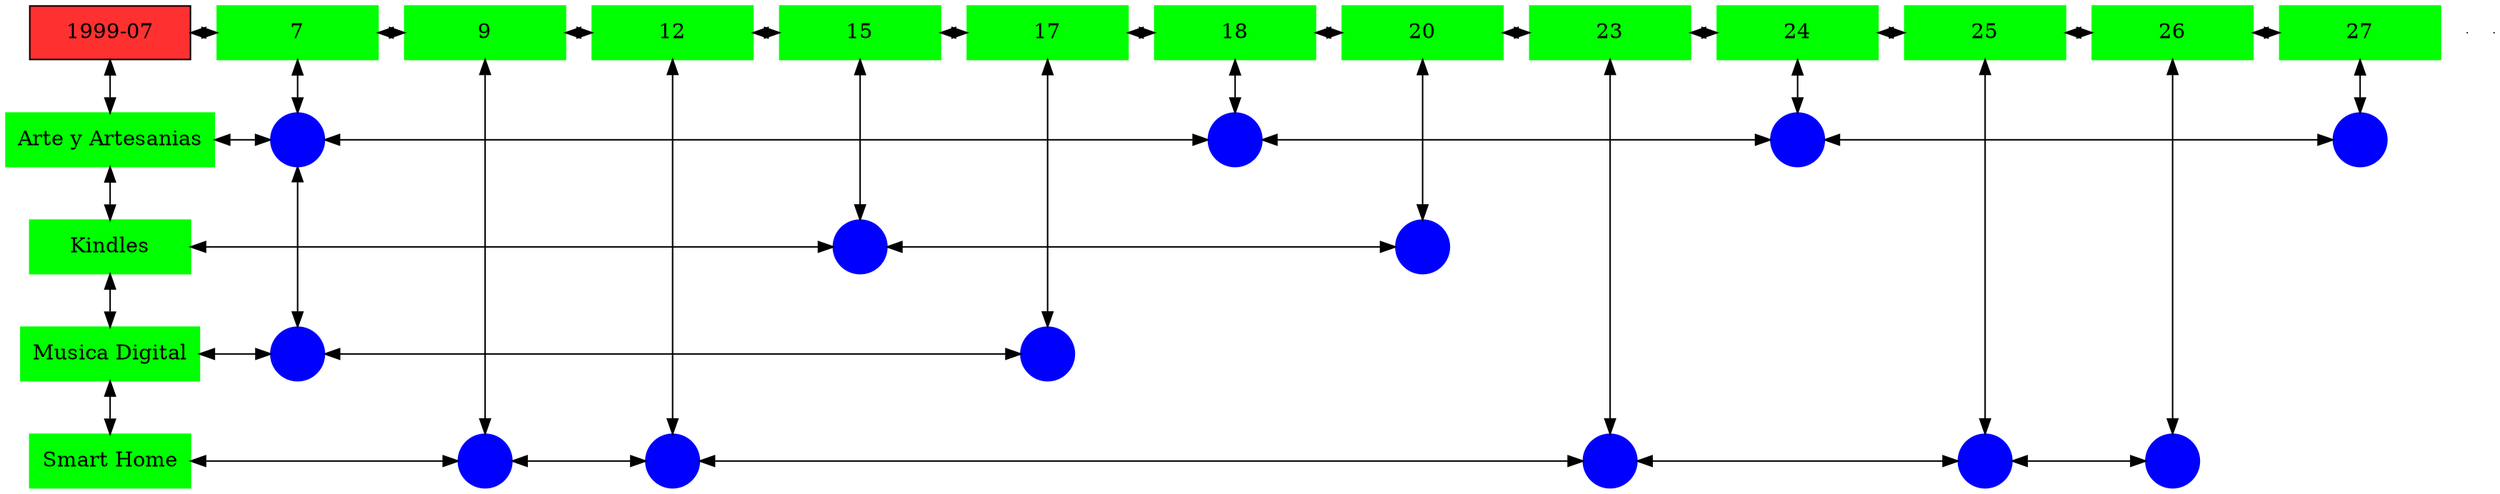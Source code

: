 digraph G{
node[shape="box"];
nodeMt[ label = "1999-07", width = 1.5, style = filled, fillcolor = firebrick1, group = 1 ];
e0[ shape = point, width = 0 ];
e1[ shape = point, width = 0 ];
node0xc001ff3310[label="7",color=green,style =filled,width = 1.5 group=7];
nodeMt->node0xc001ff3310[dir="both"];
{rank=same;nodeMt;node0xc001ff3310;}
node0xc001ec1400[label="9",color=green,style =filled,width = 1.5 group=9];
node0xc001ff3310->node0xc001ec1400[dir="both"];
{rank=same;node0xc001ff3310;node0xc001ec1400;}
node0xc0021b5d60[label="12",color=green,style =filled,width = 1.5 group=12];
node0xc001ec1400->node0xc0021b5d60[dir="both"];
{rank=same;node0xc001ec1400;node0xc0021b5d60;}
node0xc001f927d0[label="15",color=green,style =filled,width = 1.5 group=15];
node0xc0021b5d60->node0xc001f927d0[dir="both"];
{rank=same;node0xc0021b5d60;node0xc001f927d0;}
node0xc00225de50[label="17",color=green,style =filled,width = 1.5 group=17];
node0xc001f927d0->node0xc00225de50[dir="both"];
{rank=same;node0xc001f927d0;node0xc00225de50;}
node0xc002050c30[label="18",color=green,style =filled,width = 1.5 group=18];
node0xc00225de50->node0xc002050c30[dir="both"];
{rank=same;node0xc00225de50;node0xc002050c30;}
node0xc001e3fd60[label="20",color=green,style =filled,width = 1.5 group=20];
node0xc002050c30->node0xc001e3fd60[dir="both"];
{rank=same;node0xc002050c30;node0xc001e3fd60;}
node0xc002062c30[label="23",color=green,style =filled,width = 1.5 group=23];
node0xc001e3fd60->node0xc002062c30[dir="both"];
{rank=same;node0xc001e3fd60;node0xc002062c30;}
node0xc001eda500[label="24",color=green,style =filled,width = 1.5 group=24];
node0xc002062c30->node0xc001eda500[dir="both"];
{rank=same;node0xc002062c30;node0xc001eda500;}
node0xc00217ab90[label="25",color=green,style =filled,width = 1.5 group=25];
node0xc001eda500->node0xc00217ab90[dir="both"];
{rank=same;node0xc001eda500;node0xc00217ab90;}
node0xc00206c230[label="26",color=green,style =filled,width = 1.5 group=26];
node0xc00217ab90->node0xc00206c230[dir="both"];
{rank=same;node0xc00217ab90;node0xc00206c230;}
node0xc001fdf950[label="27",color=green,style =filled,width = 1.5 group=27];
node0xc00206c230->node0xc001fdf950[dir="both"];
{rank=same;node0xc00206c230;node0xc001fdf950;}
node0xc001eda4b0[label="Arte y Artesanias",color=green,style =filled width = 1.5 group=1];
node0xc00200cd00[label="",color=blue,style =filled, width = 0.5 group=7 shape=circle];
node0xc001eda4b0->node0xc00200cd00[dir="both"];
{rank=same;node0xc001eda4b0;node0xc00200cd00;}
node0xc00204cc80[label="",color=blue,style =filled, width = 0.5 group=18 shape=circle];
node0xc00200cd00->node0xc00204cc80[dir="both"];
{rank=same;node0xc00204cc80;node0xc00200cd00;}
node0xc001ed3080[label="",color=blue,style =filled, width = 0.5 group=24 shape=circle];
node0xc00204cc80->node0xc001ed3080[dir="both"];
{rank=same;node0xc001ed3080;node0xc00204cc80;}
node0xc001fdd400[label="",color=blue,style =filled, width = 0.5 group=27 shape=circle];
node0xc001ed3080->node0xc001fdd400[dir="both"];
{rank=same;node0xc001fdd400;node0xc001ed3080;}
node0xc001e3fd10[label="Kindles",color=green,style =filled width = 1.5 group=1];
node0xc0021c2a80[label="",color=blue,style =filled, width = 0.5 group=15 shape=circle];
node0xc001e3fd10->node0xc0021c2a80[dir="both"];
{rank=same;node0xc001e3fd10;node0xc0021c2a80;}
node0xc001e44100[label="",color=blue,style =filled, width = 0.5 group=20 shape=circle];
node0xc0021c2a80->node0xc001e44100[dir="both"];
{rank=same;node0xc001e44100;node0xc0021c2a80;}
node0xc001ff32c0[label="Musica Digital",color=green,style =filled width = 1.5 group=1];
node0xc0020ea600[label="",color=blue,style =filled, width = 0.5 group=7 shape=circle];
node0xc001ff32c0->node0xc0020ea600[dir="both"];
{rank=same;node0xc001ff32c0;node0xc0020ea600;}
node0xc002259f80[label="",color=blue,style =filled, width = 0.5 group=17 shape=circle];
node0xc0020ea600->node0xc002259f80[dir="both"];
{rank=same;node0xc002259f80;node0xc0020ea600;}
node0xc001ec13b0[label="Smart Home",color=green,style =filled width = 1.5 group=1];
node0xc001ebd280[label="",color=blue,style =filled, width = 0.5 group=9 shape=circle];
node0xc001ec13b0->node0xc001ebd280[dir="both"];
{rank=same;node0xc001ec13b0;node0xc001ebd280;}
node0xc0021c2800[label="",color=blue,style =filled, width = 0.5 group=12 shape=circle];
node0xc001ebd280->node0xc0021c2800[dir="both"];
{rank=same;node0xc0021c2800;node0xc001ebd280;}
node0xc002064100[label="",color=blue,style =filled, width = 0.5 group=23 shape=circle];
node0xc0021c2800->node0xc002064100[dir="both"];
{rank=same;node0xc002064100;node0xc0021c2800;}
node0xc002184300[label="",color=blue,style =filled, width = 0.5 group=25 shape=circle];
node0xc002064100->node0xc002184300[dir="both"];
{rank=same;node0xc002184300;node0xc002064100;}
node0xc002065100[label="",color=blue,style =filled, width = 0.5 group=26 shape=circle];
node0xc002184300->node0xc002065100[dir="both"];
{rank=same;node0xc002065100;node0xc002184300;}
node0xc001ff3310->node0xc00200cd00[dir="both"];
node0xc00200cd00->node0xc0020ea600[dir="both"];
node0xc001ec1400->node0xc001ebd280[dir="both"];
node0xc0021b5d60->node0xc0021c2800[dir="both"];
node0xc001f927d0->node0xc0021c2a80[dir="both"];
node0xc00225de50->node0xc002259f80[dir="both"];
node0xc002050c30->node0xc00204cc80[dir="both"];
node0xc001e3fd60->node0xc001e44100[dir="both"];
node0xc002062c30->node0xc002064100[dir="both"];
node0xc001eda500->node0xc001ed3080[dir="both"];
node0xc00217ab90->node0xc002184300[dir="both"];
node0xc00206c230->node0xc002065100[dir="both"];
node0xc001fdf950->node0xc001fdd400[dir="both"];
nodeMt->node0xc001eda4b0[dir="both"];
node0xc001eda4b0->node0xc001e3fd10[dir="both"];
node0xc001e3fd10->node0xc001ff32c0[dir="both"];
node0xc001ff32c0->node0xc001ec13b0[dir="both"];
}
